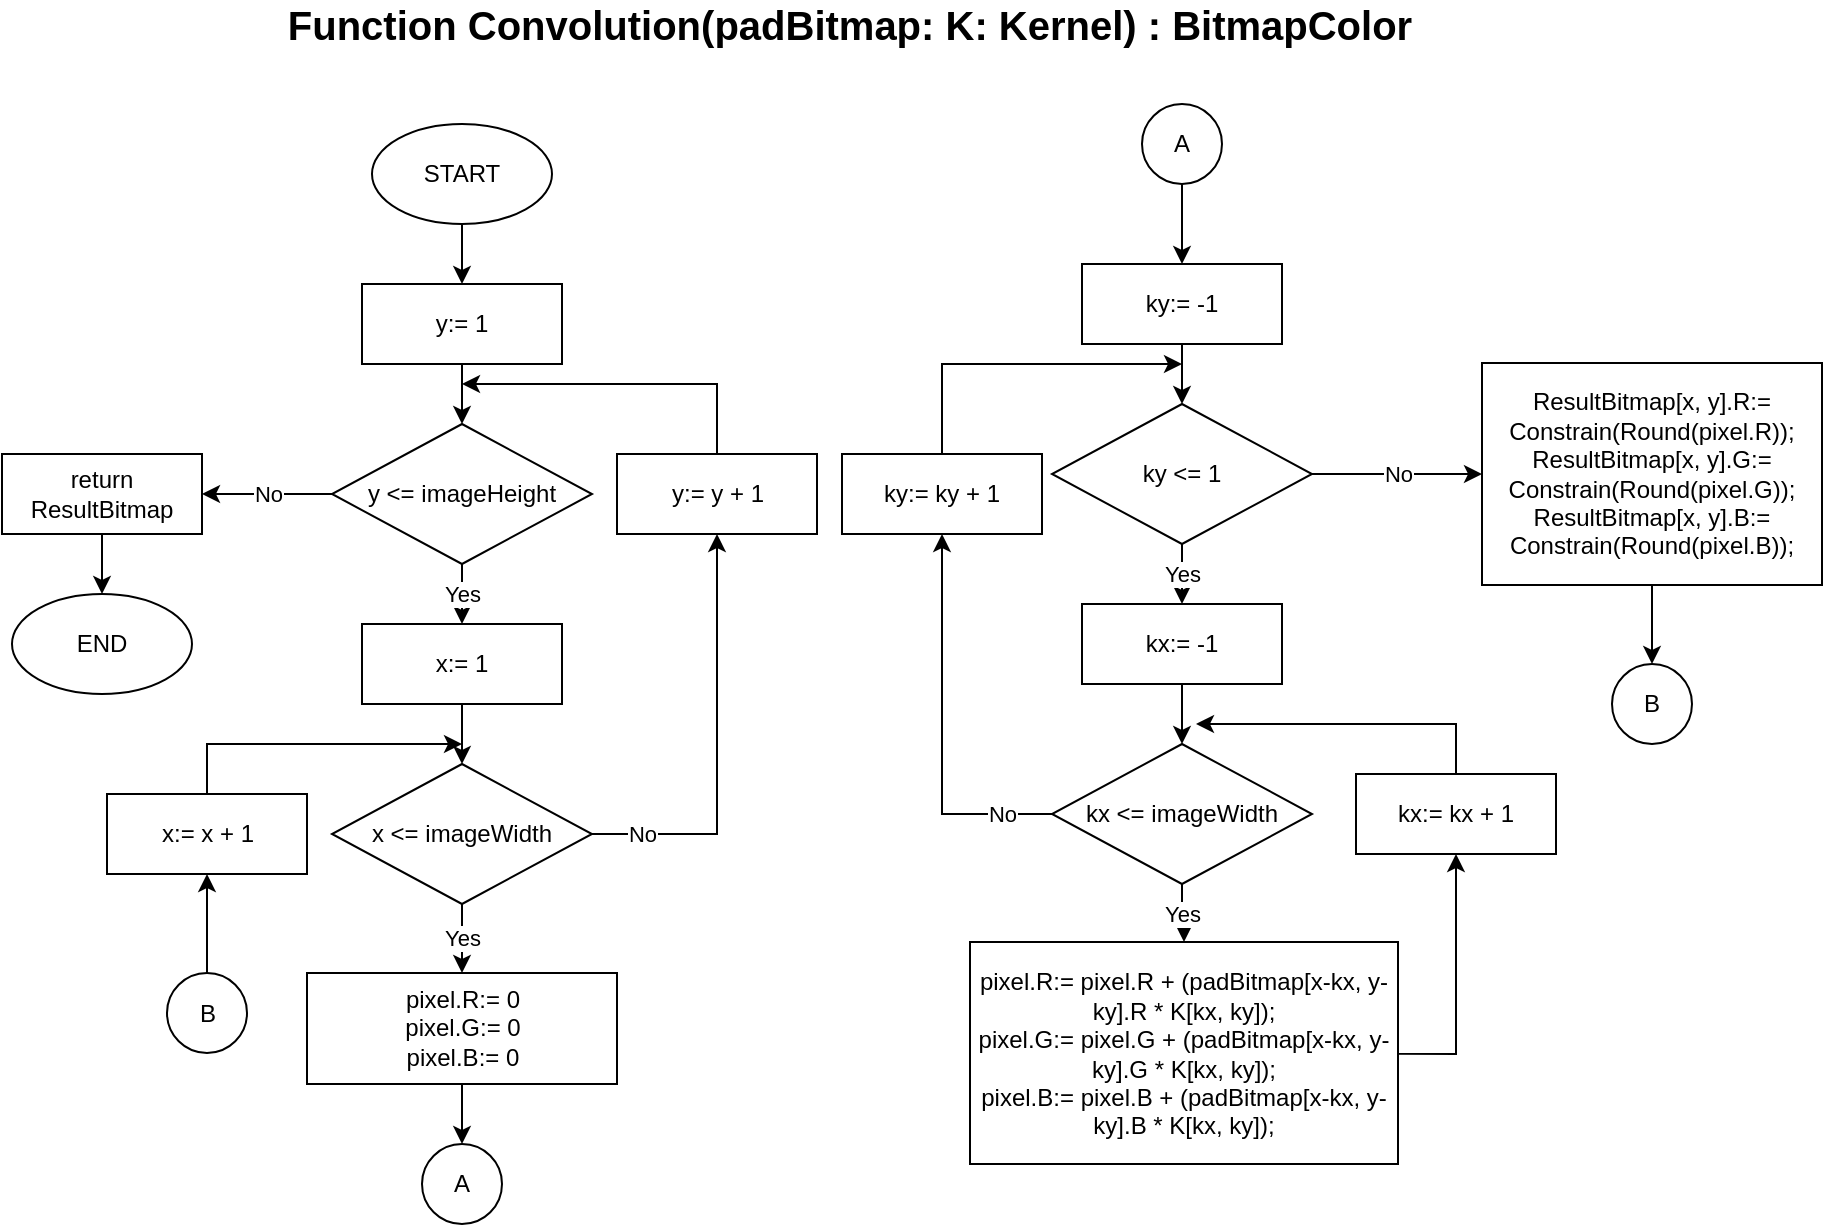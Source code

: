 <mxfile version="13.9.9" type="device"><diagram id="TCKJqWEFdE-FZOSrEywV" name="Page-1"><mxGraphModel dx="1944" dy="710" grid="1" gridSize="10" guides="1" tooltips="1" connect="1" arrows="1" fold="1" page="1" pageScale="1" pageWidth="827" pageHeight="1169" math="0" shadow="0"><root><mxCell id="0"/><mxCell id="1" parent="0"/><mxCell id="nixjXaJYvbVKahrWafHz-1" value="&lt;font style=&quot;font-size: 20px&quot;&gt;&lt;b&gt;Function Convolution(padBitmap: K: Kernel) : BitmapColor&lt;/b&gt;&lt;/font&gt;" style="text;html=1;strokeColor=none;fillColor=none;align=center;verticalAlign=middle;whiteSpace=wrap;rounded=0;" vertex="1" parent="1"><mxGeometry x="82.5" y="50" width="602" height="20" as="geometry"/></mxCell><mxCell id="nixjXaJYvbVKahrWafHz-4" value="" style="edgeStyle=orthogonalEdgeStyle;rounded=0;orthogonalLoop=1;jettySize=auto;html=1;" edge="1" parent="1" source="nixjXaJYvbVKahrWafHz-2" target="nixjXaJYvbVKahrWafHz-3"><mxGeometry relative="1" as="geometry"/></mxCell><mxCell id="nixjXaJYvbVKahrWafHz-2" value="START" style="ellipse;whiteSpace=wrap;html=1;" vertex="1" parent="1"><mxGeometry x="145" y="110" width="90" height="50" as="geometry"/></mxCell><mxCell id="nixjXaJYvbVKahrWafHz-6" value="" style="edgeStyle=orthogonalEdgeStyle;rounded=0;orthogonalLoop=1;jettySize=auto;html=1;" edge="1" parent="1" source="nixjXaJYvbVKahrWafHz-3" target="nixjXaJYvbVKahrWafHz-5"><mxGeometry relative="1" as="geometry"/></mxCell><mxCell id="nixjXaJYvbVKahrWafHz-3" value="y:= 1" style="rounded=0;whiteSpace=wrap;html=1;" vertex="1" parent="1"><mxGeometry x="140" y="190" width="100" height="40" as="geometry"/></mxCell><mxCell id="nixjXaJYvbVKahrWafHz-8" value="Yes" style="edgeStyle=orthogonalEdgeStyle;rounded=0;orthogonalLoop=1;jettySize=auto;html=1;" edge="1" parent="1" source="nixjXaJYvbVKahrWafHz-5" target="nixjXaJYvbVKahrWafHz-7"><mxGeometry relative="1" as="geometry"/></mxCell><mxCell id="nixjXaJYvbVKahrWafHz-44" value="No" style="edgeStyle=orthogonalEdgeStyle;rounded=0;orthogonalLoop=1;jettySize=auto;html=1;entryX=1;entryY=0.5;entryDx=0;entryDy=0;" edge="1" parent="1" source="nixjXaJYvbVKahrWafHz-5" target="nixjXaJYvbVKahrWafHz-45"><mxGeometry relative="1" as="geometry"><mxPoint x="70" y="295" as="targetPoint"/></mxGeometry></mxCell><mxCell id="nixjXaJYvbVKahrWafHz-5" value="y &amp;lt;= imageHeight" style="rhombus;whiteSpace=wrap;html=1;" vertex="1" parent="1"><mxGeometry x="125" y="260" width="130" height="70" as="geometry"/></mxCell><mxCell id="nixjXaJYvbVKahrWafHz-10" value="" style="edgeStyle=orthogonalEdgeStyle;rounded=0;orthogonalLoop=1;jettySize=auto;html=1;" edge="1" parent="1" source="nixjXaJYvbVKahrWafHz-7" target="nixjXaJYvbVKahrWafHz-9"><mxGeometry relative="1" as="geometry"/></mxCell><mxCell id="nixjXaJYvbVKahrWafHz-7" value="x:= 1" style="rounded=0;whiteSpace=wrap;html=1;" vertex="1" parent="1"><mxGeometry x="140" y="360" width="100" height="40" as="geometry"/></mxCell><mxCell id="nixjXaJYvbVKahrWafHz-13" value="Yes" style="edgeStyle=orthogonalEdgeStyle;rounded=0;orthogonalLoop=1;jettySize=auto;html=1;" edge="1" parent="1" source="nixjXaJYvbVKahrWafHz-9" target="nixjXaJYvbVKahrWafHz-12"><mxGeometry relative="1" as="geometry"/></mxCell><mxCell id="nixjXaJYvbVKahrWafHz-41" value="No" style="edgeStyle=orthogonalEdgeStyle;rounded=0;orthogonalLoop=1;jettySize=auto;html=1;entryX=0.5;entryY=1;entryDx=0;entryDy=0;" edge="1" parent="1" source="nixjXaJYvbVKahrWafHz-9" target="nixjXaJYvbVKahrWafHz-42"><mxGeometry x="-0.764" relative="1" as="geometry"><mxPoint x="60" y="400" as="targetPoint"/><mxPoint as="offset"/></mxGeometry></mxCell><mxCell id="nixjXaJYvbVKahrWafHz-9" value="x &amp;lt;= imageWidth" style="rhombus;whiteSpace=wrap;html=1;" vertex="1" parent="1"><mxGeometry x="125" y="430" width="130" height="70" as="geometry"/></mxCell><mxCell id="nixjXaJYvbVKahrWafHz-15" value="" style="edgeStyle=orthogonalEdgeStyle;rounded=0;orthogonalLoop=1;jettySize=auto;html=1;" edge="1" parent="1" source="nixjXaJYvbVKahrWafHz-12" target="nixjXaJYvbVKahrWafHz-14"><mxGeometry relative="1" as="geometry"/></mxCell><mxCell id="nixjXaJYvbVKahrWafHz-12" value="pixel.R:= 0&lt;br&gt;pixel.G:= 0&lt;br&gt;pixel.B:= 0" style="rounded=0;whiteSpace=wrap;html=1;" vertex="1" parent="1"><mxGeometry x="112.5" y="534.5" width="155" height="55.5" as="geometry"/></mxCell><mxCell id="nixjXaJYvbVKahrWafHz-14" value="A" style="ellipse;whiteSpace=wrap;html=1;aspect=fixed;" vertex="1" parent="1"><mxGeometry x="170" y="620" width="40" height="40" as="geometry"/></mxCell><mxCell id="nixjXaJYvbVKahrWafHz-18" value="" style="edgeStyle=orthogonalEdgeStyle;rounded=0;orthogonalLoop=1;jettySize=auto;html=1;" edge="1" parent="1" source="nixjXaJYvbVKahrWafHz-16" target="nixjXaJYvbVKahrWafHz-17"><mxGeometry relative="1" as="geometry"/></mxCell><mxCell id="nixjXaJYvbVKahrWafHz-16" value="A" style="ellipse;whiteSpace=wrap;html=1;aspect=fixed;" vertex="1" parent="1"><mxGeometry x="530" y="100" width="40" height="40" as="geometry"/></mxCell><mxCell id="nixjXaJYvbVKahrWafHz-20" value="" style="edgeStyle=orthogonalEdgeStyle;rounded=0;orthogonalLoop=1;jettySize=auto;html=1;" edge="1" parent="1" source="nixjXaJYvbVKahrWafHz-17" target="nixjXaJYvbVKahrWafHz-19"><mxGeometry relative="1" as="geometry"/></mxCell><mxCell id="nixjXaJYvbVKahrWafHz-17" value="ky:= -1" style="rounded=0;whiteSpace=wrap;html=1;" vertex="1" parent="1"><mxGeometry x="500" y="180" width="100" height="40" as="geometry"/></mxCell><mxCell id="nixjXaJYvbVKahrWafHz-22" value="Yes" style="edgeStyle=orthogonalEdgeStyle;rounded=0;orthogonalLoop=1;jettySize=auto;html=1;" edge="1" parent="1" source="nixjXaJYvbVKahrWafHz-19" target="nixjXaJYvbVKahrWafHz-21"><mxGeometry relative="1" as="geometry"/></mxCell><mxCell id="nixjXaJYvbVKahrWafHz-33" value="No" style="edgeStyle=orthogonalEdgeStyle;rounded=0;orthogonalLoop=1;jettySize=auto;html=1;entryX=0;entryY=0.5;entryDx=0;entryDy=0;" edge="1" parent="1" source="nixjXaJYvbVKahrWafHz-19" target="nixjXaJYvbVKahrWafHz-34"><mxGeometry relative="1" as="geometry"><mxPoint x="690" y="285" as="targetPoint"/></mxGeometry></mxCell><mxCell id="nixjXaJYvbVKahrWafHz-19" value="ky &amp;lt;= 1" style="rhombus;whiteSpace=wrap;html=1;" vertex="1" parent="1"><mxGeometry x="485" y="250" width="130" height="70" as="geometry"/></mxCell><mxCell id="nixjXaJYvbVKahrWafHz-24" value="" style="edgeStyle=orthogonalEdgeStyle;rounded=0;orthogonalLoop=1;jettySize=auto;html=1;" edge="1" parent="1" source="nixjXaJYvbVKahrWafHz-21" target="nixjXaJYvbVKahrWafHz-23"><mxGeometry relative="1" as="geometry"/></mxCell><mxCell id="nixjXaJYvbVKahrWafHz-21" value="kx:= -1" style="rounded=0;whiteSpace=wrap;html=1;" vertex="1" parent="1"><mxGeometry x="500" y="350" width="100" height="40" as="geometry"/></mxCell><mxCell id="nixjXaJYvbVKahrWafHz-26" value="Yes" style="edgeStyle=orthogonalEdgeStyle;rounded=0;orthogonalLoop=1;jettySize=auto;html=1;" edge="1" parent="1" source="nixjXaJYvbVKahrWafHz-23" target="nixjXaJYvbVKahrWafHz-25"><mxGeometry relative="1" as="geometry"/></mxCell><mxCell id="nixjXaJYvbVKahrWafHz-30" value="No" style="edgeStyle=orthogonalEdgeStyle;rounded=0;orthogonalLoop=1;jettySize=auto;html=1;exitX=0;exitY=0.5;exitDx=0;exitDy=0;entryX=0.5;entryY=1;entryDx=0;entryDy=0;" edge="1" parent="1" source="nixjXaJYvbVKahrWafHz-23" target="nixjXaJYvbVKahrWafHz-31"><mxGeometry x="-0.744" relative="1" as="geometry"><mxPoint x="430" y="360" as="targetPoint"/><Array as="points"><mxPoint x="430" y="455"/></Array><mxPoint as="offset"/></mxGeometry></mxCell><mxCell id="nixjXaJYvbVKahrWafHz-23" value="kx &amp;lt;= imageWidth" style="rhombus;whiteSpace=wrap;html=1;" vertex="1" parent="1"><mxGeometry x="485" y="420" width="130" height="70" as="geometry"/></mxCell><mxCell id="nixjXaJYvbVKahrWafHz-27" style="edgeStyle=orthogonalEdgeStyle;rounded=0;orthogonalLoop=1;jettySize=auto;html=1;entryX=0.5;entryY=1;entryDx=0;entryDy=0;exitX=1;exitY=0.5;exitDx=0;exitDy=0;" edge="1" parent="1" source="nixjXaJYvbVKahrWafHz-25" target="nixjXaJYvbVKahrWafHz-28"><mxGeometry relative="1" as="geometry"><mxPoint x="687" y="400" as="targetPoint"/><Array as="points"><mxPoint x="551" y="575"/><mxPoint x="687" y="575"/></Array></mxGeometry></mxCell><mxCell id="nixjXaJYvbVKahrWafHz-25" value="&lt;div&gt;pixel.R:= pixel.R + (padBitmap[x-kx, y-ky].R * K[kx, ky]);&lt;/div&gt;&lt;div&gt;pixel.G:= pixel.G + (padBitmap[x-kx, y-ky].G * K[kx, ky]);&lt;/div&gt;&lt;div&gt;pixel.B:= pixel.B + (padBitmap[x-kx, y-ky].B * K[kx, ky]);&lt;/div&gt;" style="rounded=0;whiteSpace=wrap;html=1;" vertex="1" parent="1"><mxGeometry x="444" y="519" width="214" height="111" as="geometry"/></mxCell><mxCell id="nixjXaJYvbVKahrWafHz-29" style="edgeStyle=orthogonalEdgeStyle;rounded=0;orthogonalLoop=1;jettySize=auto;html=1;" edge="1" parent="1" source="nixjXaJYvbVKahrWafHz-28"><mxGeometry relative="1" as="geometry"><mxPoint x="557" y="410" as="targetPoint"/><Array as="points"><mxPoint x="687" y="410"/></Array></mxGeometry></mxCell><mxCell id="nixjXaJYvbVKahrWafHz-28" value="kx:= kx + 1" style="rounded=0;whiteSpace=wrap;html=1;" vertex="1" parent="1"><mxGeometry x="637" y="435" width="100" height="40" as="geometry"/></mxCell><mxCell id="nixjXaJYvbVKahrWafHz-32" style="edgeStyle=orthogonalEdgeStyle;rounded=0;orthogonalLoop=1;jettySize=auto;html=1;" edge="1" parent="1" source="nixjXaJYvbVKahrWafHz-31"><mxGeometry relative="1" as="geometry"><mxPoint x="550" y="230" as="targetPoint"/><Array as="points"><mxPoint x="430" y="230"/></Array></mxGeometry></mxCell><mxCell id="nixjXaJYvbVKahrWafHz-31" value="ky:= ky + 1" style="rounded=0;whiteSpace=wrap;html=1;" vertex="1" parent="1"><mxGeometry x="380" y="275" width="100" height="40" as="geometry"/></mxCell><mxCell id="nixjXaJYvbVKahrWafHz-36" value="" style="edgeStyle=orthogonalEdgeStyle;rounded=0;orthogonalLoop=1;jettySize=auto;html=1;" edge="1" parent="1" source="nixjXaJYvbVKahrWafHz-34" target="nixjXaJYvbVKahrWafHz-35"><mxGeometry relative="1" as="geometry"/></mxCell><mxCell id="nixjXaJYvbVKahrWafHz-34" value="&lt;div&gt;ResultBitmap[x, y].R:= Constrain(Round(pixel.R));&lt;/div&gt;&lt;div&gt;ResultBitmap[x, y].G:= Constrain(Round(pixel.G));&lt;/div&gt;&lt;div&gt;ResultBitmap[x, y].B:= Constrain(Round(pixel.B));&lt;/div&gt;" style="rounded=0;whiteSpace=wrap;html=1;" vertex="1" parent="1"><mxGeometry x="700" y="229.5" width="170" height="111" as="geometry"/></mxCell><mxCell id="nixjXaJYvbVKahrWafHz-35" value="B" style="ellipse;whiteSpace=wrap;html=1;aspect=fixed;" vertex="1" parent="1"><mxGeometry x="765" y="380" width="40" height="40" as="geometry"/></mxCell><mxCell id="nixjXaJYvbVKahrWafHz-39" style="edgeStyle=orthogonalEdgeStyle;rounded=0;orthogonalLoop=1;jettySize=auto;html=1;entryX=0.5;entryY=1;entryDx=0;entryDy=0;" edge="1" parent="1" source="nixjXaJYvbVKahrWafHz-37" target="nixjXaJYvbVKahrWafHz-38"><mxGeometry relative="1" as="geometry"/></mxCell><mxCell id="nixjXaJYvbVKahrWafHz-37" value="B" style="ellipse;whiteSpace=wrap;html=1;aspect=fixed;" vertex="1" parent="1"><mxGeometry x="42.5" y="534.5" width="40" height="40" as="geometry"/></mxCell><mxCell id="nixjXaJYvbVKahrWafHz-40" style="edgeStyle=orthogonalEdgeStyle;rounded=0;orthogonalLoop=1;jettySize=auto;html=1;" edge="1" parent="1" source="nixjXaJYvbVKahrWafHz-38"><mxGeometry relative="1" as="geometry"><mxPoint x="190" y="420" as="targetPoint"/><Array as="points"><mxPoint x="63" y="420"/></Array></mxGeometry></mxCell><mxCell id="nixjXaJYvbVKahrWafHz-38" value="x:= x + 1" style="rounded=0;whiteSpace=wrap;html=1;" vertex="1" parent="1"><mxGeometry x="12.5" y="445" width="100" height="40" as="geometry"/></mxCell><mxCell id="nixjXaJYvbVKahrWafHz-43" style="edgeStyle=orthogonalEdgeStyle;rounded=0;orthogonalLoop=1;jettySize=auto;html=1;" edge="1" parent="1" source="nixjXaJYvbVKahrWafHz-42"><mxGeometry relative="1" as="geometry"><mxPoint x="190" y="240" as="targetPoint"/><Array as="points"><mxPoint x="318" y="240"/></Array></mxGeometry></mxCell><mxCell id="nixjXaJYvbVKahrWafHz-42" value="y:= y + 1" style="rounded=0;whiteSpace=wrap;html=1;" vertex="1" parent="1"><mxGeometry x="267.5" y="275" width="100" height="40" as="geometry"/></mxCell><mxCell id="nixjXaJYvbVKahrWafHz-47" style="edgeStyle=orthogonalEdgeStyle;rounded=0;orthogonalLoop=1;jettySize=auto;html=1;entryX=0.5;entryY=0;entryDx=0;entryDy=0;" edge="1" parent="1" source="nixjXaJYvbVKahrWafHz-45" target="nixjXaJYvbVKahrWafHz-48"><mxGeometry relative="1" as="geometry"><mxPoint x="10" y="350" as="targetPoint"/></mxGeometry></mxCell><mxCell id="nixjXaJYvbVKahrWafHz-45" value="return ResultBitmap" style="rounded=0;whiteSpace=wrap;html=1;" vertex="1" parent="1"><mxGeometry x="-40" y="275" width="100" height="40" as="geometry"/></mxCell><mxCell id="nixjXaJYvbVKahrWafHz-48" value="END" style="ellipse;whiteSpace=wrap;html=1;" vertex="1" parent="1"><mxGeometry x="-35" y="345" width="90" height="50" as="geometry"/></mxCell></root></mxGraphModel></diagram></mxfile>